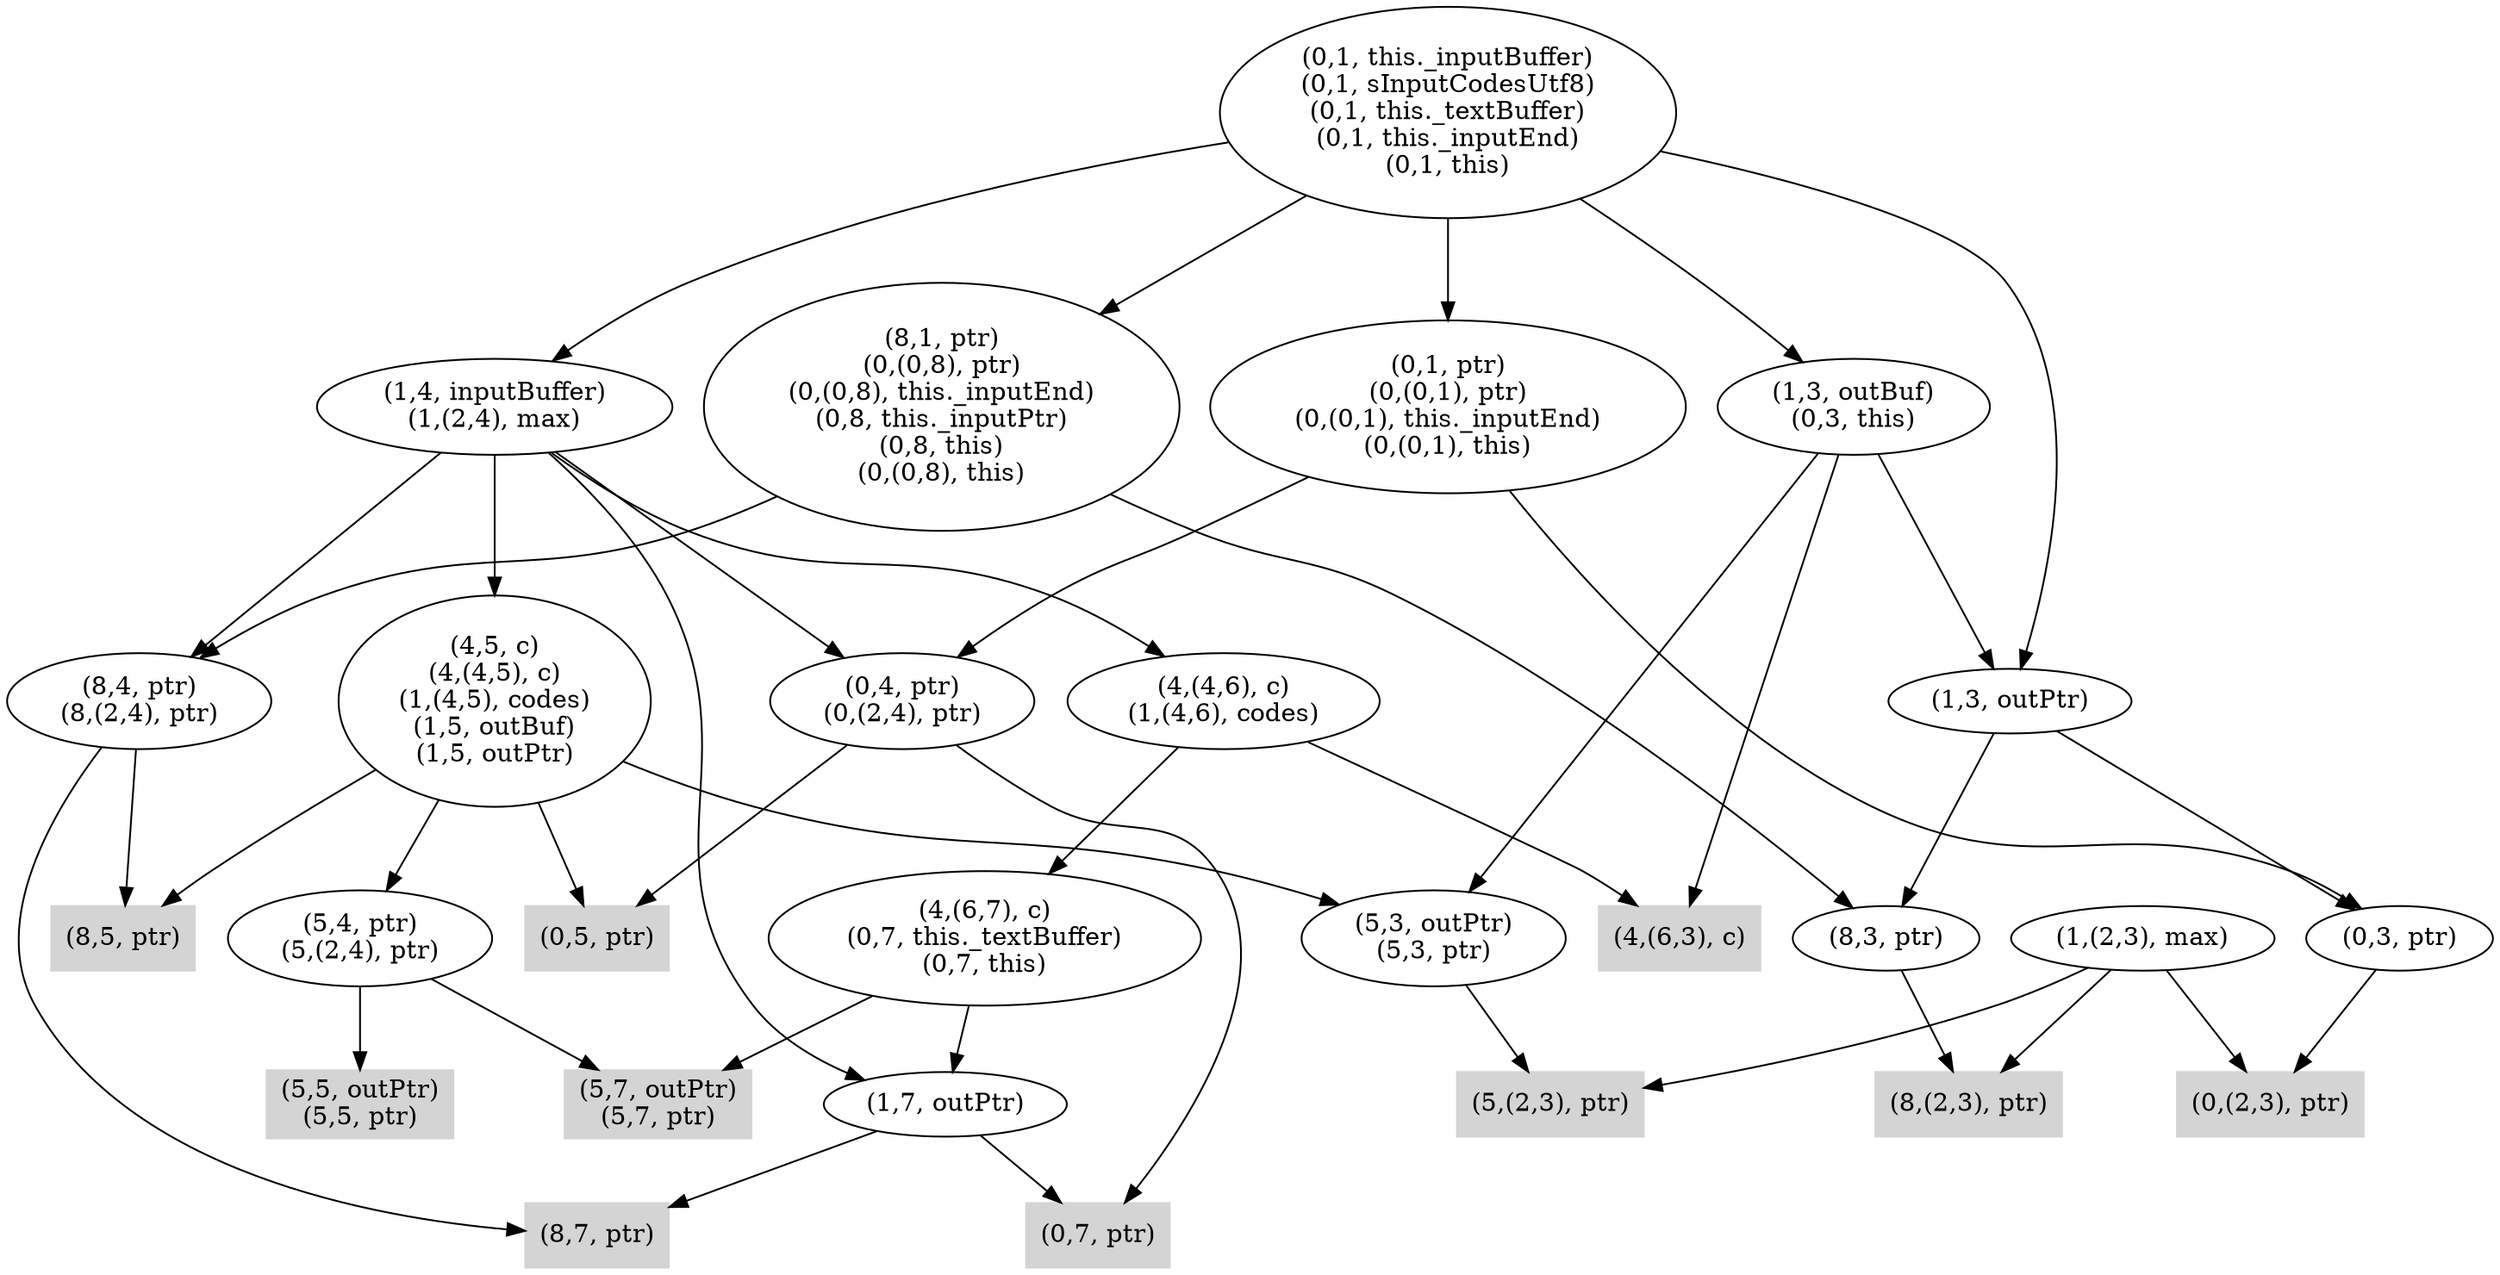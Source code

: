 digraph { 
1365 [shape=box,style=filled,color=".0 .0 .83",label="(8,5, ptr)"];
1366 [shape=box,style=filled,color=".0 .0 .83",label="(8,7, ptr)"];
1367 [label="(8,4, ptr)\n(8,(2,4), ptr)"];
1368 [shape=box,style=filled,color=".0 .0 .83",label="(8,(2,3), ptr)"];
1369 [label="(8,3, ptr)"];
1370 [label="(8,1, ptr)\n(0,(0,8), ptr)\n(0,(0,8), this._inputEnd)\n(0,8, this._inputPtr)\n(0,8, this)\n(0,(0,8), this)"];
1371 [shape=box,style=filled,color=".0 .0 .83",label="(0,5, ptr)"];
1372 [shape=box,style=filled,color=".0 .0 .83",label="(0,7, ptr)"];
1373 [label="(0,4, ptr)\n(0,(2,4), ptr)"];
1374 [shape=box,style=filled,color=".0 .0 .83",label="(0,(2,3), ptr)"];
1375 [label="(0,3, ptr)"];
1376 [label="(0,1, ptr)\n(0,(0,1), ptr)\n(0,(0,1), this._inputEnd)\n(0,(0,1), this)"];
1377 [label="(1,3, outPtr)"];
1378 [shape=box,style=filled,color=".0 .0 .83",label="(5,(2,3), ptr)"];
1379 [label="(1,(2,3), max)"];
1380 [shape=box,style=filled,color=".0 .0 .83",label="(4,(6,3), c)"];
1381 [label="(5,3, outPtr)\n(5,3, ptr)"];
1382 [label="(1,3, outBuf)\n(0,3, this)"];
1383 [label="(1,7, outPtr)"];
1384 [shape=box,style=filled,color=".0 .0 .83",label="(5,7, outPtr)\n(5,7, ptr)"];
1385 [label="(4,(6,7), c)\n(0,7, this._textBuffer)\n(0,7, this)"];
1386 [shape=box,style=filled,color=".0 .0 .83",label="(5,5, outPtr)\n(5,5, ptr)"];
1387 [label="(5,4, ptr)\n(5,(2,4), ptr)"];
1388 [label="(4,5, c)\n(4,(4,5), c)\n(1,(4,5), codes)\n(1,5, outBuf)\n(1,5, outPtr)"];
1389 [label="(4,(4,6), c)\n(1,(4,6), codes)"];
1390 [label="(1,4, inputBuffer)\n(1,(2,4), max)"];
1391 [label="(0,1, this._inputBuffer)\n(0,1, sInputCodesUtf8)\n(0,1, this._textBuffer)\n(0,1, this._inputEnd)\n(0,1, this)"];
1367 -> 1365;
1367 -> 1366;
1369 -> 1368;
1370 -> 1367;
1370 -> 1369;
1373 -> 1371;
1373 -> 1372;
1375 -> 1374;
1376 -> 1373;
1376 -> 1375;
1377 -> 1369;
1377 -> 1375;
1379 -> 1368;
1379 -> 1374;
1379 -> 1378;
1381 -> 1378;
1382 -> 1377;
1382 -> 1380;
1382 -> 1381;
1383 -> 1366;
1383 -> 1372;
1385 -> 1383;
1385 -> 1384;
1387 -> 1384;
1387 -> 1386;
1388 -> 1365;
1388 -> 1371;
1388 -> 1381;
1388 -> 1387;
1389 -> 1380;
1389 -> 1385;
1390 -> 1367;
1390 -> 1373;
1390 -> 1383;
1390 -> 1388;
1390 -> 1389;
1391 -> 1370;
1391 -> 1376;
1391 -> 1377;
1391 -> 1382;
1391 -> 1390;
}
